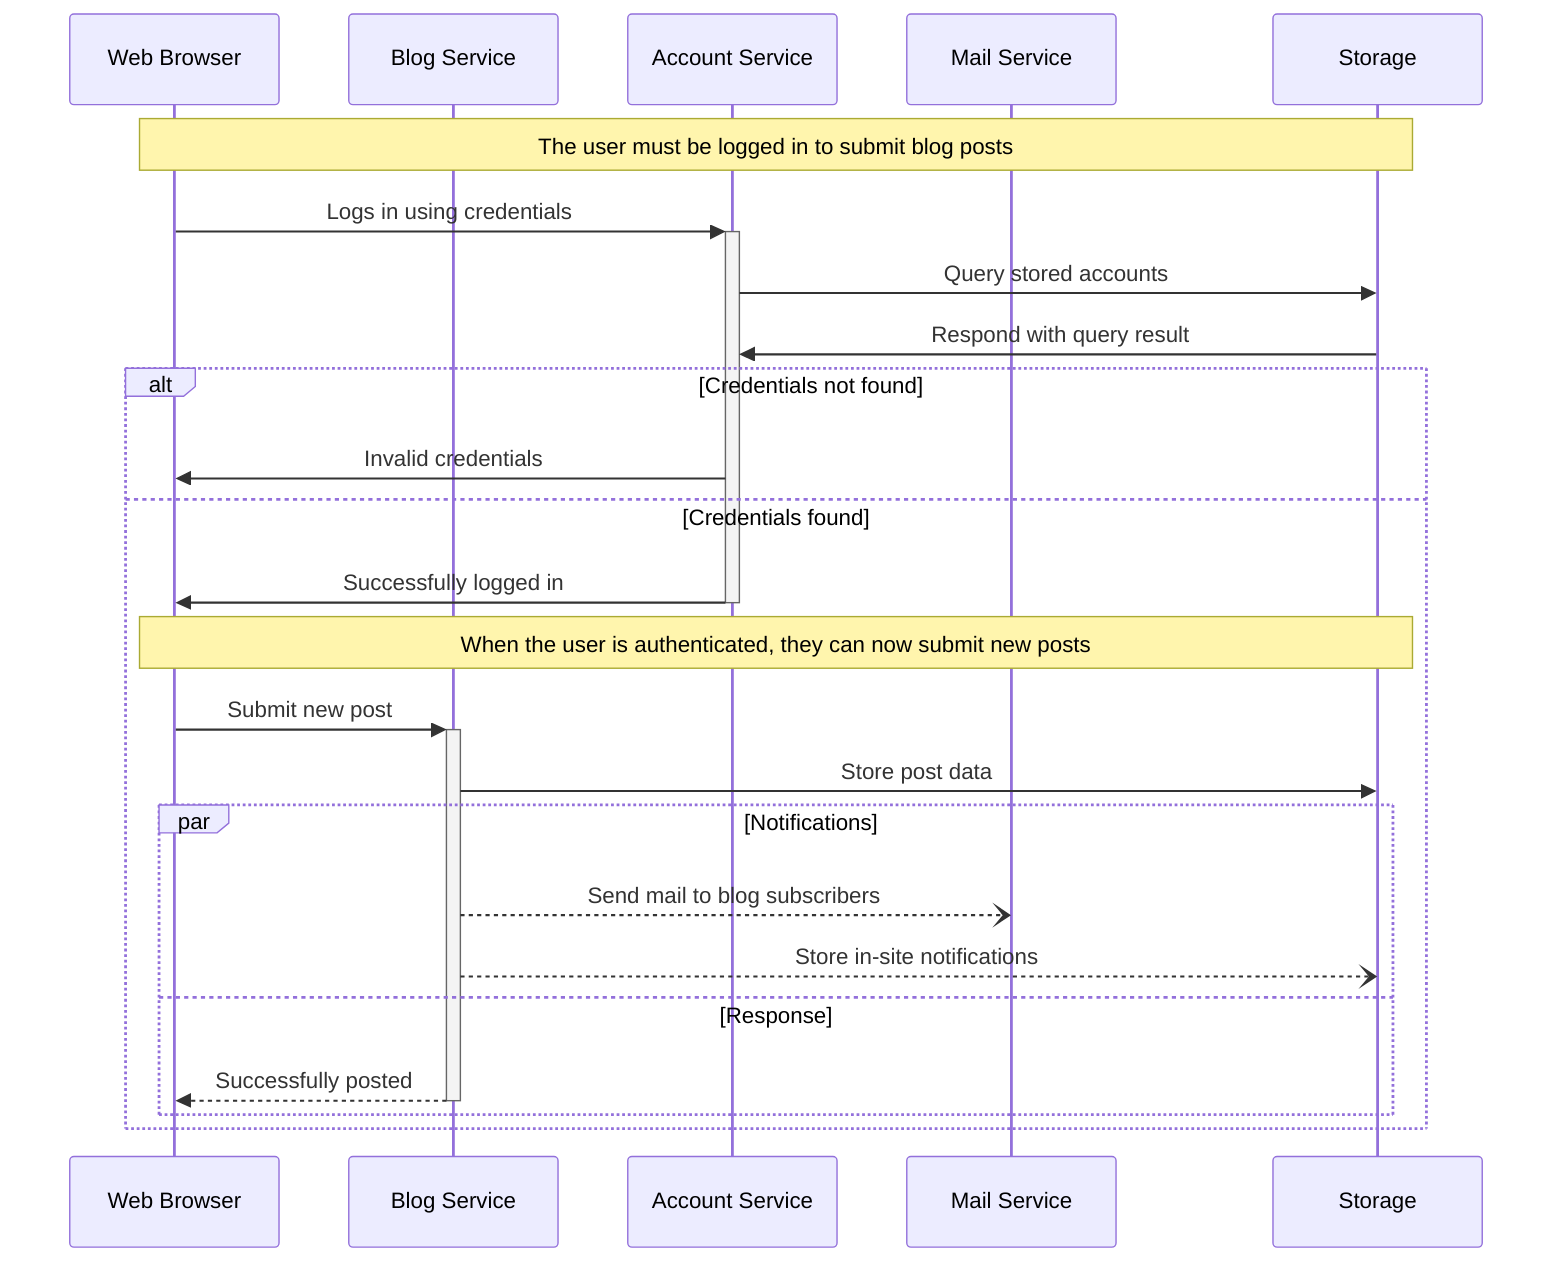 sequenceDiagram
participant web as Web Browser
participant blog as Blog Service
participant account as Account Service
participant mail as Mail Service
participant db as Storage

Note over web,db: The user must be logged in to submit blog posts
web->>+account: Logs in using credentials
account->>db: Query stored accounts
db->>account: Respond with query result

alt Credentials not found
    account->>web: Invalid credentials
else Credentials found
    account->>-web: Successfully logged in

    Note over web,db: When the user is authenticated, they can now submit new posts
    web->>+blog: Submit new post
    blog->>db: Store post data

    par Notifications
        blog--)mail: Send mail to blog subscribers
        blog--)db: Store in-site notifications
    and Response
        blog-->>-web: Successfully posted
    end
end